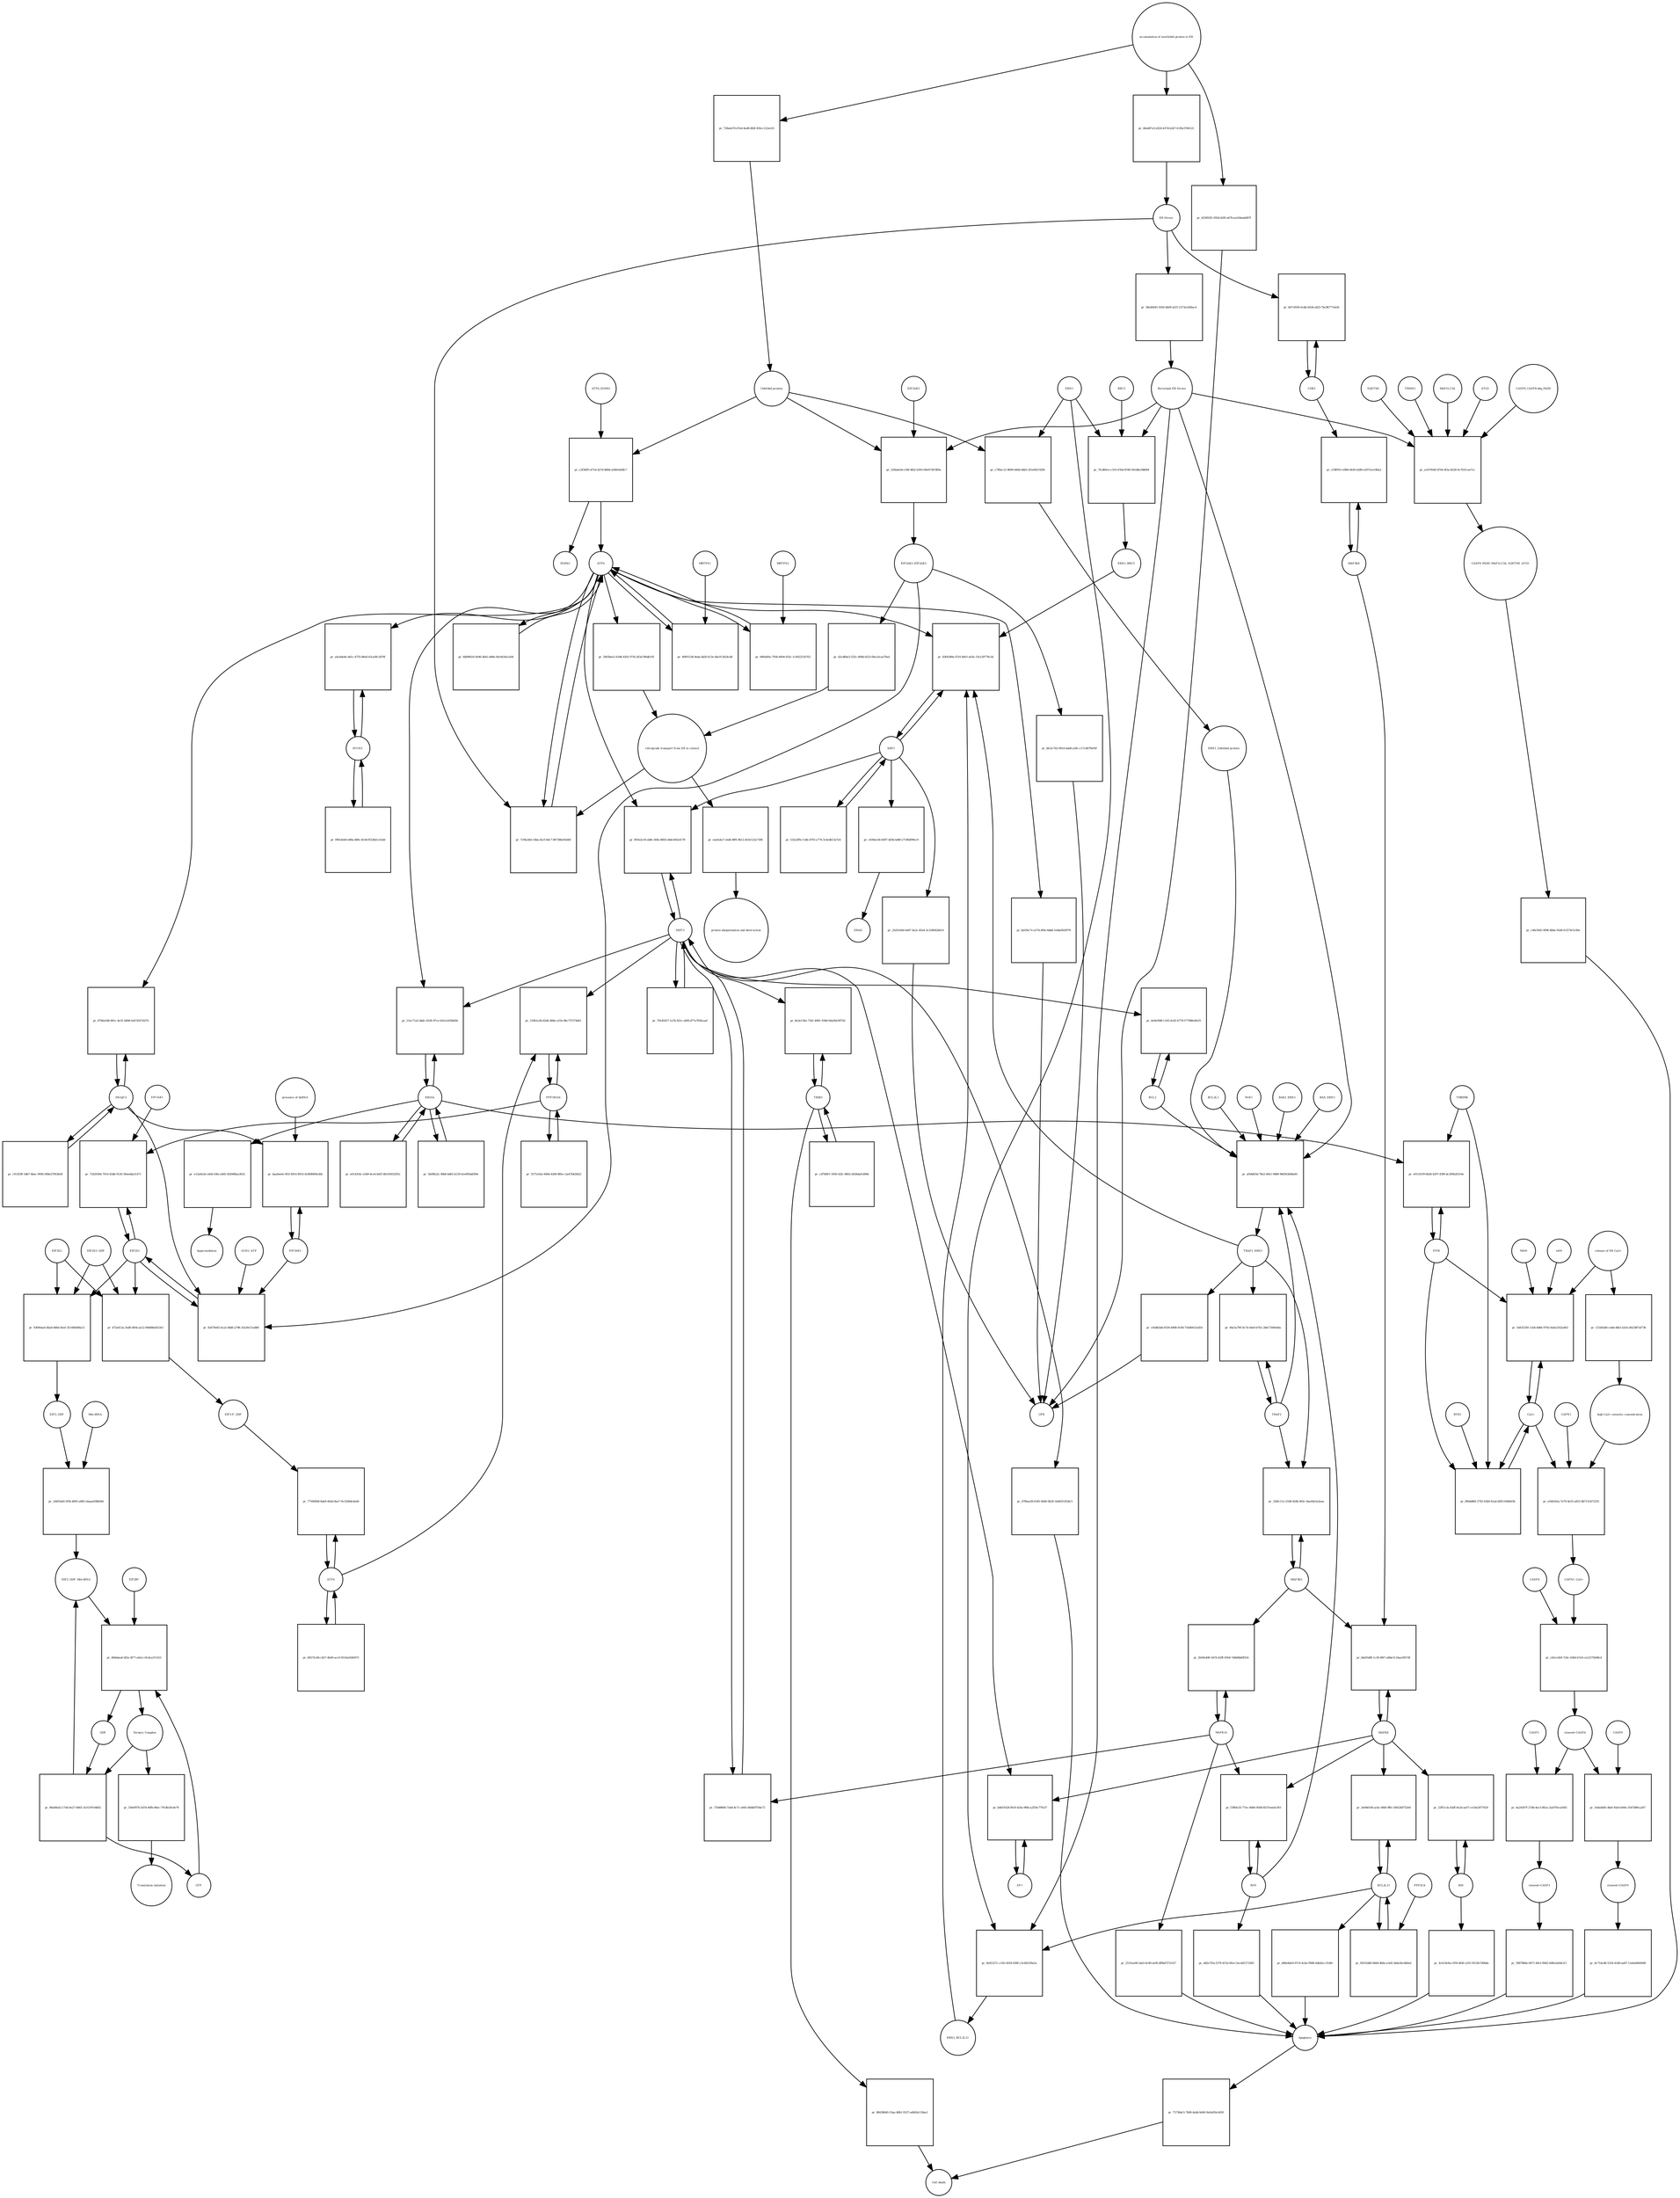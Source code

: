 strict digraph  {
ATF6_HSPA5 [annotation="", bipartite=0, cls=complex, fontsize=4, label=ATF6_HSPA5, shape=circle];
"pr_c2f36ff5-d71d-427d-880d-a56fefafdfc7" [annotation="", bipartite=1, cls=process, fontsize=4, label="pr_c2f36ff5-d71d-427d-880d-a56fefafdfc7", shape=square];
ATF6 [annotation="urn_miriam_hgnc.symbol_ATF6", bipartite=0, cls=macromolecule, fontsize=4, label=ATF6, shape=circle];
HSPA5 [annotation="urn_miriam_hgnc.symbol_HSPA5", bipartite=0, cls=macromolecule, fontsize=4, label=HSPA5, shape=circle];
"Unfolded protein" [annotation="", bipartite=0, cls=macromolecule, fontsize=4, label="Unfolded protein", shape=circle];
ERN1 [annotation="urn_miriam_hgnc.symbol_ERN1", bipartite=0, cls=macromolecule, fontsize=4, label=ERN1, shape=circle];
"pr_c7f6ec12-9699-440d-b4b5-2f1e6927d39c" [annotation="", bipartite=1, cls=process, fontsize=4, label="pr_c7f6ec12-9699-440d-b4b5-2f1e6927d39c", shape=square];
"ERN1_Unfolded protein" [annotation="", bipartite=0, cls=complex, fontsize=4, label="ERN1_Unfolded protein", shape=circle];
EIF2AK3_EIF2AK3 [annotation="", bipartite=0, cls=complex, fontsize=4, label=EIF2AK3_EIF2AK3, shape=circle];
"pr_d2cd84a3-525c-408b-b523-0bca3cae70ed" [annotation="", bipartite=1, cls=process, fontsize=4, label="pr_d2cd84a3-525c-408b-b523-0bca3cae70ed", shape=square];
"retrograde transport from ER to cytosol" [annotation="", bipartite=0, cls=phenotype, fontsize=4, label="retrograde transport from ER to cytosol", shape=circle];
"pr_5063bee3-4348-4302-9743-bf3a786db195" [annotation="", bipartite=1, cls=process, fontsize=4, label="pr_5063bee3-4348-4302-9743-bf3a786db195", shape=square];
"pr_eaefa4a7-cbd4-4ff6-9b12-d53e122a7306" [annotation="", bipartite=1, cls=process, fontsize=4, label="pr_eaefa4a7-cbd4-4ff6-9b12-d53e122a7306", shape=square];
"protein ubiquitination and destruction" [annotation="", bipartite=0, cls=phenotype, fontsize=4, label="protein ubiquitination and destruction", shape=circle];
"pr_af44d03d-78e2-49e1-9d89-9b6563b9de81" [annotation="", bipartite=1, cls=process, fontsize=4, label="pr_af44d03d-78e2-49e1-9d89-9b6563b9de81", shape=square];
TRAF2_ERN1 [annotation="", bipartite=0, cls=complex, fontsize=4, label=TRAF2_ERN1, shape=circle];
BAK1_ERN1 [annotation="", bipartite=0, cls=complex, fontsize=4, label=BAK1_ERN1, shape=circle];
BAX_ERN1 [annotation="", bipartite=0, cls=complex, fontsize=4, label=BAX_ERN1, shape=circle];
BCL2 [annotation="urn_miriam_hgnc.symbol_BCL2", bipartite=0, cls="nucleic acid feature", fontsize=4, label=BCL2, shape=circle];
BCL2L1 [annotation="urn_miriam_hgnc.symbol_BCL2L1", bipartite=0, cls=macromolecule, fontsize=4, label=BCL2L1, shape=circle];
"Persistant ER Stress" [annotation="", bipartite=0, cls=phenotype, fontsize=4, label="Persistant ER Stress", shape=circle];
BAX [annotation="urn_miriam_hgnc.symbol_BAX", bipartite=0, cls=macromolecule, fontsize=4, label=BAX, shape=circle];
BAK1 [annotation="urn_miriam_hgnc.symbol_BAK1", bipartite=0, cls=macromolecule, fontsize=4, label=BAK1, shape=circle];
TRAF2 [annotation="urn_miriam_hgnc.symbol_TRAF2", bipartite=0, cls=macromolecule, fontsize=4, label=TRAF2, shape=circle];
XBP1 [annotation="urn_miriam_hgnc.symbol_XBP1", bipartite=0, cls=macromolecule, fontsize=4, label=XBP1, shape=circle];
"pr_8364389a-f510-49e5-a63e-15e129776c3d" [annotation="", bipartite=1, cls=process, fontsize=4, label="pr_8364389a-f510-49e5-a63e-15e129776c3d", shape=square];
ERN1_BBC3 [annotation="", bipartite=0, cls=complex, fontsize=4, label=ERN1_BBC3, shape=circle];
ERN1_BCL2L11 [annotation="", bipartite=0, cls=complex, fontsize=4, label=ERN1_BCL2L11, shape=circle];
"pr_532a3ffb-11db-4793-a774-3c4edb13a7e4" [annotation="", bipartite=1, cls=process, fontsize=4, label="pr_532a3ffb-11db-4793-a774-3c4edb13a7e4", shape=square];
"pr_c836ee36-6497-4d3b-bd6f-e71864f9fec9" [annotation="", bipartite=1, cls=process, fontsize=4, label="pr_c836ee36-6497-4d3b-bd6f-e71864f9fec9", shape=square];
ERAD [annotation="", bipartite=0, cls=phenotype, fontsize=4, label=ERAD, shape=circle];
"pr_25d3cb9d-eb67-4a3c-85e4-3c258042b014" [annotation="", bipartite=1, cls=process, fontsize=4, label="pr_25d3cb9d-eb67-4a3c-85e4-3c258042b014", shape=square];
UPR [annotation="", bipartite=0, cls=phenotype, fontsize=4, label=UPR, shape=circle];
"pr_46e5a790-9c7d-44e9-b7b1-2b617569e64a" [annotation="", bipartite=1, cls=process, fontsize=4, label="pr_46e5a790-9c7d-44e9-b7b1-2b617569e64a", shape=square];
MAPK8 [annotation="urn_miriam_hgnc.symbol_MAPK8", bipartite=0, cls=macromolecule, fontsize=4, label=MAPK8, shape=circle];
"pr_8def5d8f-1c39-4f67-a8bd-fc1baa3957df" [annotation="", bipartite=1, cls=process, fontsize=4, label="pr_8def5d8f-1c39-4f67-a8bd-fc1baa3957df", shape=square];
MAP3K4 [annotation="urn_miriam_hgnc.symbol_MAP3K4", bipartite=0, cls=macromolecule, fontsize=4, label=MAP3K4, shape=circle];
MAP3K5 [annotation="urn_miriam_hgnc.symbol_MAP3K5", bipartite=0, cls=macromolecule, fontsize=4, label=MAP3K5, shape=circle];
MAPK14 [annotation="urn_miriam_hgnc.symbol_MAPK14", bipartite=0, cls=macromolecule, fontsize=4, label=MAPK14, shape=circle];
"pr_5b59e490-547d-429f-9504-7d4b8bd0f554" [annotation="", bipartite=1, cls=process, fontsize=4, label="pr_5b59e490-547d-429f-9504-7d4b8bd0f554", shape=square];
"pr_2531ea08-5ab3-4c80-ae9f-df0bd727e527" [annotation="", bipartite=1, cls=process, fontsize=4, label="pr_2531ea08-5ab3-4c80-ae9f-df0bd727e527", shape=square];
Apoptosis [annotation="", bipartite=0, cls=phenotype, fontsize=4, label=Apoptosis, shape=circle];
DDIT3 [annotation="urn_miriam_hgnc.symbol_DDIT3", bipartite=0, cls=macromolecule, fontsize=4, label=DDIT3, shape=circle];
"pr_729d8666-7a6d-4c7c-a943-d0dbd7f34e72" [annotation="", bipartite=1, cls=process, fontsize=4, label="pr_729d8666-7a6d-4c7c-a943-d0dbd7f34e72", shape=square];
"pr_d7fbea38-6345-4046-9b20-1b46551834c5" [annotation="", bipartite=1, cls=process, fontsize=4, label="pr_d7fbea38-6345-4046-9b20-1b46551834c5", shape=square];
"pr_0e9e598f-c165-4c65-b778-57798fe49cf5" [annotation="", bipartite=1, cls=process, fontsize=4, label="pr_0e9e598f-c165-4c65-b778-57798fe49cf5", shape=square];
"pr_7cf8a3b4-14ba-42cf-b6c7-86738be92d40" [annotation="", bipartite=1, cls=process, fontsize=4, label="pr_7cf8a3b4-14ba-42cf-b6c7-86738be92d40", shape=square];
"ER Stress" [annotation="", bipartite=0, cls=phenotype, fontsize=4, label="ER Stress", shape=circle];
"pr_90f0153d-9eda-4b5f-b13e-4bc913424c48" [annotation="", bipartite=1, cls=process, fontsize=4, label="pr_90f0153d-9eda-4b5f-b13e-4bc913424c48", shape=square];
MBTPS1 [annotation="urn_miriam_hgnc.symbol_MBTPS1", bipartite=0, cls=macromolecule, fontsize=4, label=MBTPS1, shape=circle];
"pr_06f4af6e-793b-4004-933c-1c002251b763" [annotation="", bipartite=1, cls=process, fontsize=4, label="pr_06f4af6e-793b-4004-933c-1c002251b763", shape=square];
MBTPS2 [annotation="urn_miriam_hgnc.symbol_MBTPS2", bipartite=0, cls=macromolecule, fontsize=4, label=MBTPS2, shape=circle];
"pr_fdb96024-9e96-4b41-b86e-fdc9a56e1a94" [annotation="", bipartite=1, cls=process, fontsize=4, label="pr_fdb96024-9e96-4b41-b86e-fdc9a56e1a94", shape=square];
"pr_78149227-1a7b-421c-af69-d77a7856caaf" [annotation="", bipartite=1, cls=process, fontsize=4, label="pr_78149227-1a7b-421c-af69-d77a7856caaf", shape=square];
"pr_893e2e18-ab8c-40fa-8683-d4dc465e4178" [annotation="", bipartite=1, cls=process, fontsize=4, label="pr_893e2e18-ab8c-40fa-8683-d4dc465e4178", shape=square];
EIF2S1 [annotation="urn_miriam_hgnc.symbol_EIF2S1", bipartite=0, cls=macromolecule, fontsize=4, label=EIF2S1, shape=circle];
"pr_82479e65-4ca5-48df-a798-31b30c51ed88" [annotation="", bipartite=1, cls=process, fontsize=4, label="pr_82479e65-4ca5-48df-a798-31b30c51ed88", shape=square];
GCN2_ATP [annotation="", bipartite=0, cls=complex, fontsize=4, label=GCN2_ATP, shape=circle];
EIF2AK2 [annotation="urn_miriam_hgnc.symbol_EIF2AK2", bipartite=0, cls=macromolecule, fontsize=4, label=EIF2AK2, shape=circle];
DNAJC3 [annotation="urn_miriam_hgnc.symbol_DNAJC3", bipartite=0, cls=macromolecule, fontsize=4, label=DNAJC3, shape=circle];
EIF2S2 [annotation="urn_miriam_hgnc.symbol_EIF2S2", bipartite=0, cls=macromolecule, fontsize=4, label=EIF2S2, shape=circle];
"pr_93690ae4-6ba9-480d-9eef-351490d48a15" [annotation="", bipartite=1, cls=process, fontsize=4, label="pr_93690ae4-6ba9-480d-9eef-351490d48a15", shape=square];
EIF2S3_GDP [annotation="", bipartite=0, cls=complex, fontsize=4, label=EIF2S3_GDP, shape=circle];
EIF2_GDP [annotation="", bipartite=0, cls=complex, fontsize=4, label=EIF2_GDP, shape=circle];
"EIF2_GDP_Met-tRNA" [annotation="", bipartite=0, cls=complex, fontsize=4, label="EIF2_GDP_Met-tRNA", shape=circle];
"pr_868abeaf-df2e-4f77-a0e2-c9cdca37c021" [annotation="", bipartite=1, cls=process, fontsize=4, label="pr_868abeaf-df2e-4f77-a0e2-c9cdca37c021", shape=square];
"Ternary Complex" [annotation="", bipartite=0, cls=complex, fontsize=4, label="Ternary Complex", shape=circle];
"EIF2B*" [annotation="", bipartite=0, cls=complex, fontsize=4, label="EIF2B*", shape=circle];
GTP [annotation="urn_miriam_obo.chebi_CHEBI%3A57600", bipartite=0, cls="simple chemical", fontsize=4, label=GTP, shape=circle];
GDP [annotation="urn_miriam_obo.chebi_CHEBI%3A65180", bipartite=0, cls="simple chemical", fontsize=4, label=GDP, shape=circle];
"pr_96a68a42-17dd-4e27-8d65-3e31597e8b02" [annotation="", bipartite=1, cls=process, fontsize=4, label="pr_96a68a42-17dd-4e27-8d65-3e31597e8b02", shape=square];
ATF4 [annotation="urn_miriam_hgnc.symbol_ATF4", bipartite=0, cls=macromolecule, fontsize=4, label=ATF4, shape=circle];
"pr_775690b8-8ab9-40ab-8ee7-9c32d9dcbeb9" [annotation="", bipartite=1, cls=process, fontsize=4, label="pr_775690b8-8ab9-40ab-8ee7-9c32d9dcbeb9", shape=square];
"EIF2-P_GDP" [annotation="", bipartite=0, cls=complex, fontsize=4, label="EIF2-P_GDP", shape=circle];
"pr_68375c84-c827-4b49-acc0-9516a5040975" [annotation="", bipartite=1, cls=process, fontsize=4, label="pr_68375c84-c827-4b49-acc0-9516a5040975", shape=square];
PPP1R15A [annotation="urn_miriam_hgnc.symbol_PPP1R15A", bipartite=0, cls=macromolecule, fontsize=4, label=PPP1R15A, shape=circle];
"pr_129b1a38-d2d4-468e-a31b-9bc737274461" [annotation="", bipartite=1, cls=process, fontsize=4, label="pr_129b1a38-d2d4-468e-a31b-9bc737274461", shape=square];
"pr_5571e02a-69d4-4284-8f6e-c2a47b42fd22" [annotation="", bipartite=1, cls=process, fontsize=4, label="pr_5571e02a-69d4-4284-8f6e-c2a47b42fd22", shape=square];
"pr_350ef97b-5d7d-40fb-96ec-7914b18cde78" [annotation="", bipartite=1, cls=process, fontsize=4, label="pr_350ef97b-5d7d-40fb-96ec-7914b18cde78", shape=square];
"Translation initiation" [annotation="", bipartite=0, cls=phenotype, fontsize=4, label="Translation initiation", shape=circle];
"pr_32bfc11e-21b8-42db-902c-0ae44e5a2eaa" [annotation="", bipartite=1, cls=process, fontsize=4, label="pr_32bfc11e-21b8-42db-902c-0ae44e5a2eaa", shape=square];
ERO1A [annotation="urn_miriam_hgnc.symbol_ERO1A", bipartite=0, cls=macromolecule, fontsize=4, label=ERO1A, shape=circle];
"pr_21ec71a2-4ddc-4526-97ce-63e1a503bd5b" [annotation="", bipartite=1, cls=process, fontsize=4, label="pr_21ec71a2-4ddc-4526-97ce-63e1a503bd5b", shape=square];
"pr_5b09b22c-f8b8-4d65-b129-b1e895dd5f9e" [annotation="", bipartite=1, cls=process, fontsize=4, label="pr_5b09b22c-f8b8-4d65-b129-b1e895dd5f9e", shape=square];
"pr_72429364-7014-45db-9120-30eedda31471" [annotation="", bipartite=1, cls=process, fontsize=4, label="pr_72429364-7014-45db-9120-30eedda31471", shape=square];
EIF2AK1 [annotation="urn_miriam_hgnc.symbol_EIF2AK1", bipartite=0, cls=macromolecule, fontsize=4, label=EIF2AK1, shape=circle];
"pr_f3f84c55-77ec-4684-9568-8537eeedc503" [annotation="", bipartite=1, cls=process, fontsize=4, label="pr_f3f84c55-77ec-4684-9568-8537eeedc503", shape=square];
"pr_dd2e7f2a-f278-451b-90ce-5ec4d1573383" [annotation="", bipartite=1, cls=process, fontsize=4, label="pr_dd2e7f2a-f278-451b-90ce-5ec4d1573383", shape=square];
"Ca2+" [annotation="urn_miriam_obo.chebi_CHEBI%3A29108", bipartite=0, cls="simple chemical", fontsize=4, label="Ca2+", shape=circle];
"pr_54435339-11b4-4d84-9783-9a9a3162a463" [annotation="", bipartite=1, cls=process, fontsize=4, label="pr_54435339-11b4-4d84-9783-9a9a3162a463", shape=square];
"release of ER Ca2+" [annotation="", bipartite=0, cls=phenotype, fontsize=4, label="release of ER Ca2+", shape=circle];
ITPR [annotation="urn_miriam_hgnc.symbol_ITPR1|urn_miriam_hgnc.symbol_ITPR2|urn_miriam_hgnc.symbol_ITPR3", bipartite=0, cls=macromolecule, fontsize=4, label=ITPR, shape=circle];
MAM [annotation="", bipartite=0, cls=phenotype, fontsize=4, label=MAM, shape=circle];
s619 [annotation="", bipartite=0, cls=complex, fontsize=4, label=s619, shape=circle];
"pr_cf3ff951-e984-4436-b289-e297a1e180a2" [annotation="", bipartite=1, cls=process, fontsize=4, label="pr_cf3ff951-e984-4436-b289-e297a1e180a2", shape=square];
CDK5 [annotation="urn_miriam_hgnc.symbol_CDK5", bipartite=0, cls=macromolecule, fontsize=4, label=CDK5, shape=circle];
"pr_b07cf056-0cdb-4436-a833-7bc96777eb3b" [annotation="", bipartite=1, cls="uncertain process", fontsize=4, label="pr_b07cf056-0cdb-4436-a833-7bc96777eb3b", shape=square];
"pr_75736dc5-7b90-4abb-b040-9efa650c4450" [annotation="", bipartite=1, cls=process, fontsize=4, label="pr_75736dc5-7b90-4abb-b040-9efa650c4450", shape=square];
"Cell death" [annotation="", bipartite=0, cls=phenotype, fontsize=4, label="Cell death", shape=circle];
"pr_f80dd86f-2792-43b0-81a6-bf811044b03b" [annotation="", bipartite=1, cls=process, fontsize=4, label="pr_f80dd86f-2792-43b0-81a6-bf811044b03b", shape=square];
TMBIM6 [annotation="urn_miriam_hgnc.symbol_TMBIM6", bipartite=0, cls=macromolecule, fontsize=4, label=TMBIM6, shape=circle];
RYR1 [annotation="urn_miriam_hgnc.symbol_RYR1", bipartite=0, cls=macromolecule, fontsize=4, label=RYR1, shape=circle];
EIF2AK3 [annotation="urn_miriam_hgnc.symbol_EIF2AK3", bipartite=0, cls=macromolecule, fontsize=4, label=EIF2AK3, shape=circle];
"pr_529abe5d-c58f-4fb2-b393-09e07387df0a" [annotation="", bipartite=1, cls=process, fontsize=4, label="pr_529abe5d-c58f-4fb2-b393-09e07387df0a", shape=square];
"pr_e12a6e2d-cb0d-43fa-a9d1-826968aa3032" [annotation="", bipartite=1, cls=process, fontsize=4, label="pr_e12a6e2d-cb0d-43fa-a9d1-826968aa3032", shape=square];
hyperoxidation [annotation="", bipartite=0, cls=phenotype, fontsize=4, label=hyperoxidation, shape=circle];
"pr_e014354c-e5b9-4ce4-bd1f-8b3169325f5c" [annotation="", bipartite=1, cls=process, fontsize=4, label="pr_e014354c-e5b9-4ce4-bd1f-8b3169325f5c", shape=square];
"pr_58ed0445-5050-4b09-af25-5373a1d58ac4" [annotation="", bipartite=1, cls=process, fontsize=4, label="pr_58ed0445-5050-4b09-af25-5373a1d58ac4", shape=square];
"CASP8_CASP8-ubq_FADD" [annotation="", bipartite=0, cls=complex, fontsize=4, label="CASP8_CASP8-ubq_FADD", shape=circle];
"pr_a1b79549-d704-4f3a-8228-0c7031cae7cc" [annotation="", bipartite=1, cls=process, fontsize=4, label="pr_a1b79549-d704-4f3a-8228-0c7031cae7cc", shape=square];
"SQSTM1 " [annotation="urn_miriam_hgnc.symbol_SQSTM1", bipartite=0, cls=macromolecule, fontsize=4, label="SQSTM1 ", shape=circle];
CASP8_FADD_MAP1LC3A_SQSTM1_ATG5 [annotation="", bipartite=0, cls=complex, fontsize=4, label=CASP8_FADD_MAP1LC3A_SQSTM1_ATG5, shape=circle];
TRIM13 [annotation="urn_miriam_hgnc.symbol_TRIM13", bipartite=0, cls=macromolecule, fontsize=4, label=TRIM13, shape=circle];
MAP1LC3A [annotation="urn_miriam_hgnc.symbol_MAP1LC3A", bipartite=0, cls=macromolecule, fontsize=4, label=MAP1LC3A, shape=circle];
ATG5 [annotation="urn_miriam_hgnc.symbol_ATG5", bipartite=0, cls=macromolecule, fontsize=4, label=ATG5, shape=circle];
"pr_c46cf0d1-9f98-4b8a-95d4-fcf274c5c80c" [annotation="", bipartite=1, cls=process, fontsize=4, label="pr_c46cf0d1-9f98-4b8a-95d4-fcf274c5c80c", shape=square];
"AP-1" [annotation="urn_miriam_hgnc.symbol_FOS|urn_miriam_hgnc.symbol_FOSB|urn_miriam_hgnc.symbol_FOSL1|urn_miriam_hgnc.symbol_FOSL2|urn_miriam_hgnc.symbol_JUN|urn_miriam_hgnc.symbol_JUNB|urn_miriam_hgnc.symbol_JUND", bipartite=0, cls=macromolecule, fontsize=4, label="AP-1", shape=circle];
"pr_bdd19328-f8c8-424a-9f6b-a2f26c77fe37" [annotation="", bipartite=1, cls=process, fontsize=4, label="pr_bdd19328-f8c8-424a-9f6b-a2f26c77fe37", shape=square];
"pr_baa0eefe-0f1f-4914-8933-dc808069e26b" [annotation="", bipartite=1, cls=process, fontsize=4, label="pr_baa0eefe-0f1f-4914-8933-dc808069e26b", shape=square];
"presence of dsRNA" [annotation="", bipartite=0, cls=phenotype, fontsize=4, label="presence of dsRNA", shape=circle];
"Met-tRNA" [annotation="urn_miriam_hgnc_HGNC%3A34779", bipartite=0, cls="nucleic acid feature", fontsize=4, label="Met-tRNA", shape=circle];
"pr_24493afd-5f3b-4895-a882-ebaaa058b044" [annotation="", bipartite=1, cls=process, fontsize=4, label="pr_24493afd-5f3b-4895-a882-ebaaa058b044", shape=square];
"pr_d72e613a-3ed9-4f04-ae12-084686e65343" [annotation="", bipartite=1, cls=process, fontsize=4, label="pr_d72e613a-3ed9-4f04-ae12-084686e65343", shape=square];
"accumulation of misfolded protein in ER" [annotation="", bipartite=0, cls=phenotype, fontsize=4, label="accumulation of misfolded protein in ER", shape=circle];
"pr_728eeb70-d7ed-4ed8-8fdf-450cc122ec63" [annotation="", bipartite=1, cls=process, fontsize=4, label="pr_728eeb70-d7ed-4ed8-8fdf-450cc122ec63", shape=square];
"pr_46ed67e3-d324-437d-b247-fc95e3766121" [annotation="", bipartite=1, cls=process, fontsize=4, label="pr_46ed67e3-d324-437d-b247-fc95e3766121", shape=square];
"pr_623855f1-f05d-420f-a67b-ea104ea6d97f" [annotation="", bipartite=1, cls=process, fontsize=4, label="pr_623855f1-f05d-420f-a67b-ea104ea6d97f", shape=square];
"pr_6fe3c762-991d-4ab8-a39c-c17c4879e95f" [annotation="", bipartite=1, cls=process, fontsize=4, label="pr_6fe3c762-991d-4ab8-a39c-c17c4879e95f", shape=square];
"pr_c9a8b5dd-0530-4988-9c08-754d0921ed54" [annotation="", bipartite=1, cls=process, fontsize=4, label="pr_c9a8b5dd-0530-4988-9c08-754d0921ed54", shape=square];
"pr_bb1fbc7e-a57d-4f9e-8ddd-1ebbefb5f078" [annotation="", bipartite=1, cls=process, fontsize=4, label="pr_bb1fbc7e-a57d-4f9e-8ddd-1ebbefb5f078", shape=square];
BCL2L11 [annotation="urn_miriam_hgnc.symbol_BCL2L11", bipartite=0, cls=macromolecule, fontsize=4, label=BCL2L11, shape=circle];
"pr_3e69d146-acbc-486f-9ffe-34922bf75264" [annotation="", bipartite=1, cls=process, fontsize=4, label="pr_3e69d146-acbc-486f-9ffe-34922bf75264", shape=square];
BID [annotation="urn_miriam_hgnc.symbol_BID", bipartite=0, cls=macromolecule, fontsize=4, label=BID, shape=circle];
"pr_22ff1c3a-d3df-4e2d-ae57-ce1be2877620" [annotation="", bipartite=1, cls=process, fontsize=4, label="pr_22ff1c3a-d3df-4e2d-ae57-ce1be2877620", shape=square];
"pr_486e4de9-97c6-4cbe-9948-4db42cc31d0c" [annotation="", bipartite=1, cls=process, fontsize=4, label="pr_486e4de9-97c6-4cbe-9948-4db42cc31d0c", shape=square];
"pr_4cb33e9a-c959-464f-a101-f413fe7d06da" [annotation="", bipartite=1, cls=process, fontsize=4, label="pr_4cb33e9a-c959-464f-a101-f413fe7d06da", shape=square];
"pr_8e65327c-c182-4918-838f-c2c6821f6a5a" [annotation="", bipartite=1, cls=process, fontsize=4, label="pr_8e65327c-c182-4918-838f-c2c6821f6a5a", shape=square];
"pr_7fcd69ce-c310-47b4-87d9-581d8a188694" [annotation="", bipartite=1, cls=process, fontsize=4, label="pr_7fcd69ce-c310-47b4-87d9-581d8a188694", shape=square];
BBC3 [annotation="urn_miriam_hgnc.symbol_BBC3", bipartite=0, cls=macromolecule, fontsize=4, label=BBC3, shape=circle];
"pr_60332dbf-6b64-4b6e-a3e8-3dda56cdb0ed" [annotation="", bipartite=1, cls=process, fontsize=4, label="pr_60332dbf-6b64-4b6e-a3e8-3dda56cdb0ed", shape=square];
PPP2CA [annotation="urn_miriam_hgnc.symbol_PPP2CA", bipartite=0, cls=macromolecule, fontsize=4, label=PPP2CA, shape=circle];
TRIB3 [annotation="urn_miriam_hgnc.symbol_TRIB3", bipartite=0, cls=macromolecule, fontsize=4, label=TRIB3, shape=circle];
"pr_8a3e136a-7341-4981-939d-94af4419f742" [annotation="", bipartite=1, cls=process, fontsize=4, label="pr_8a3e136a-7341-4981-939d-94af4419f742", shape=square];
"pr_cd76f6f1-5956-42fc-8802-d436daf1d946" [annotation="", bipartite=1, cls=process, fontsize=4, label="pr_cd76f6f1-5956-42fc-8802-d436daf1d946", shape=square];
"pr_88438640-53aa-48b1-9337-ed0d2e118ae1" [annotation="", bipartite=1, cls=process, fontsize=4, label="pr_88438640-53aa-48b1-9337-ed0d2e118ae1", shape=square];
"pr_131b63d0-ce8d-46b1-b3cb-d0238f7af736" [annotation="", bipartite=1, cls=process, fontsize=4, label="pr_131b63d0-ce8d-46b1-b3cb-d0238f7af736", shape=square];
"high Ca2+ cytosolic concentration" [annotation="", bipartite=0, cls=phenotype, fontsize=4, label="high Ca2+ cytosolic concentration", shape=circle];
"pr_8706a548-681c-4e31-b896-feb74557d270" [annotation="", bipartite=1, cls=process, fontsize=4, label="pr_8706a548-681c-4e31-b896-feb74557d270", shape=square];
"pr_c915f3ff-3db7-4bec-9092-008e27003b58" [annotation="", bipartite=1, cls=process, fontsize=4, label="pr_c915f3ff-3db7-4bec-9092-008e27003b58", shape=square];
"pr_e91161f9-6628-4297-839f-dc209b20310e" [annotation="", bipartite=1, cls=process, fontsize=4, label="pr_e91161f9-6628-4297-839f-dc209b20310e", shape=square];
CASP4 [annotation="urn_miriam_hgnc.symbol_CASP4", bipartite=0, cls=macromolecule, fontsize=4, label=CASP4, shape=circle];
"pr_cb5ce5b9-724c-43b9-b7a9-ca12575b98cd" [annotation="", bipartite=1, cls=process, fontsize=4, label="pr_cb5ce5b9-724c-43b9-b7a9-ca12575b98cd", shape=square];
"cleaved~CASP4" [annotation="urn_miriam_hgnc.symbol_CASP4", bipartite=0, cls=macromolecule, fontsize=4, label="cleaved~CASP4", shape=circle];
"CAPN1_Ca2+" [annotation="", bipartite=0, cls=complex, fontsize=4, label="CAPN1_Ca2+", shape=circle];
CASP3 [annotation="urn_miriam_hgnc.symbol_CASP3", bipartite=0, cls=macromolecule, fontsize=4, label=CASP3, shape=circle];
"pr_6a24307f-27db-4ec3-8b1a-2ad793ca5492" [annotation="", bipartite=1, cls=process, fontsize=4, label="pr_6a24307f-27db-4ec3-8b1a-2ad793ca5492", shape=square];
"cleaved~CASP3" [annotation="urn_miriam_hgnc.symbol_CASP3", bipartite=0, cls=macromolecule, fontsize=4, label="cleaved~CASP3", shape=circle];
CASP9 [annotation="urn_miriam_hgnc.symbol_CSAP9", bipartite=0, cls=macromolecule, fontsize=4, label=CASP9, shape=circle];
"pr_5e6add45-4bef-45e4-b09a-3547d89ca247" [annotation="", bipartite=1, cls=process, fontsize=4, label="pr_5e6add45-4bef-45e4-b09a-3547d89ca247", shape=square];
"cleaved~CASP9" [annotation="urn_miriam_hgnc.symbol_CASP9", bipartite=0, cls=macromolecule, fontsize=4, label="cleaved~CASP9", shape=circle];
CAPN1 [annotation="urn_miriam_hgnc.symbol_CAPN1", bipartite=0, cls=macromolecule, fontsize=4, label=CAPN1, shape=circle];
"pr_e54b542a-7e70-4e35-a853-8b7153472335" [annotation="", bipartite=1, cls=process, fontsize=4, label="pr_e54b542a-7e70-4e35-a853-8b7153472335", shape=square];
"pr_59878b8e-8471-40cf-89d2-0d8e3ab9a311" [annotation="", bipartite=1, cls=process, fontsize=4, label="pr_59878b8e-8471-40cf-89d2-0d8e3ab9a311", shape=square];
"pr_dc71dcd6-5334-42d9-aa87-12eba8449d40" [annotation="", bipartite=1, cls=process, fontsize=4, label="pr_dc71dcd6-5334-42d9-aa87-12eba8449d40", shape=square];
HYOU1 [annotation="urn_miriam_hgnc.symbol_HYOU1", bipartite=0, cls=macromolecule, fontsize=4, label=HYOU1, shape=circle];
"pr_a4cdda4e-dd1c-4755-86e6-63ca0fc3d76f" [annotation="", bipartite=1, cls=process, fontsize=4, label="pr_a4cdda4e-dd1c-4755-86e6-63ca0fc3d76f", shape=square];
"pr_f801deb9-e88a-486c-8c0d-ff22bb1c42dd" [annotation="", bipartite=1, cls=process, fontsize=4, label="pr_f801deb9-e88a-486c-8c0d-ff22bb1c42dd", shape=square];
ATF6_HSPA5 -> "pr_c2f36ff5-d71d-427d-880d-a56fefafdfc7"  [annotation="", interaction_type=consumption];
"pr_c2f36ff5-d71d-427d-880d-a56fefafdfc7" -> ATF6  [annotation="", interaction_type=production];
"pr_c2f36ff5-d71d-427d-880d-a56fefafdfc7" -> HSPA5  [annotation="", interaction_type=production];
ATF6 -> "pr_5063bee3-4348-4302-9743-bf3a786db195"  [annotation="", interaction_type=consumption];
ATF6 -> "pr_8364389a-f510-49e5-a63e-15e129776c3d"  [annotation="urn_miriam_pubmed_26587781|urn_miriam_pubmed_23430059", interaction_type=catalysis];
ATF6 -> "pr_7cf8a3b4-14ba-42cf-b6c7-86738be92d40"  [annotation="", interaction_type=consumption];
ATF6 -> "pr_90f0153d-9eda-4b5f-b13e-4bc913424c48"  [annotation="", interaction_type=consumption];
ATF6 -> "pr_06f4af6e-793b-4004-933c-1c002251b763"  [annotation="", interaction_type=consumption];
ATF6 -> "pr_fdb96024-9e96-4b41-b86e-fdc9a56e1a94"  [annotation="", interaction_type=consumption];
ATF6 -> "pr_893e2e18-ab8c-40fa-8683-d4dc465e4178"  [annotation="urn_miriam_pubmed_26587781|urn_miriam_pubmed_17991856|urn_miriam_pubmed_28843399", interaction_type=catalysis];
ATF6 -> "pr_21ec71a2-4ddc-4526-97ce-63e1a503bd5b"  [annotation="urn_miriam_pubmed_23850759|urn_miriam_pubmed_25387528", interaction_type=catalysis];
ATF6 -> "pr_bb1fbc7e-a57d-4f9e-8ddd-1ebbefb5f078"  [annotation="", interaction_type=consumption];
ATF6 -> "pr_8706a548-681c-4e31-b896-feb74557d270"  [annotation="urn_miriam_pubmed_12601012|urn_miriam_pubmed_18360008", interaction_type=catalysis];
ATF6 -> "pr_a4cdda4e-dd1c-4755-86e6-63ca0fc3d76f"  [annotation=urn_miriam_pubmed_18360008, interaction_type=catalysis];
"Unfolded protein" -> "pr_c2f36ff5-d71d-427d-880d-a56fefafdfc7"  [annotation="urn_miriam_pubmed_19509052|urn_miriam_pubmed_12847084|urn_miriam_pubmed_23850759", interaction_type=catalysis];
"Unfolded protein" -> "pr_c7f6ec12-9699-440d-b4b5-2f1e6927d39c"  [annotation="", interaction_type=consumption];
"Unfolded protein" -> "pr_529abe5d-c58f-4fb2-b393-09e07387df0a"  [annotation=urn_miriam_pubmed_17991856, interaction_type=catalysis];
ERN1 -> "pr_c7f6ec12-9699-440d-b4b5-2f1e6927d39c"  [annotation="", interaction_type=consumption];
ERN1 -> "pr_8e65327c-c182-4918-838f-c2c6821f6a5a"  [annotation="", interaction_type=consumption];
ERN1 -> "pr_7fcd69ce-c310-47b4-87d9-581d8a188694"  [annotation="", interaction_type=consumption];
"pr_c7f6ec12-9699-440d-b4b5-2f1e6927d39c" -> "ERN1_Unfolded protein"  [annotation="", interaction_type=production];
"ERN1_Unfolded protein" -> "pr_af44d03d-78e2-49e1-9d89-9b6563b9de81"  [annotation="", interaction_type=consumption];
EIF2AK3_EIF2AK3 -> "pr_d2cd84a3-525c-408b-b523-0bca3cae70ed"  [annotation="", interaction_type=consumption];
EIF2AK3_EIF2AK3 -> "pr_82479e65-4ca5-48df-a798-31b30c51ed88"  [annotation="urn_miriam_pubmed_12667446|urn_miriam_pubmed_16246152|urn_miriam_pubmed_12601012|urn_miriam_pubmed_23850759|urn_miriam_pubmed_18360008|urn_miriam_pubmed_26587781", interaction_type=catalysis];
EIF2AK3_EIF2AK3 -> "pr_6fe3c762-991d-4ab8-a39c-c17c4879e95f"  [annotation="", interaction_type=consumption];
"pr_d2cd84a3-525c-408b-b523-0bca3cae70ed" -> "retrograde transport from ER to cytosol"  [annotation="", interaction_type=production];
"retrograde transport from ER to cytosol" -> "pr_eaefa4a7-cbd4-4ff6-9b12-d53e122a7306"  [annotation="", interaction_type=consumption];
"retrograde transport from ER to cytosol" -> "pr_7cf8a3b4-14ba-42cf-b6c7-86738be92d40"  [annotation="urn_miriam_pubmed_18360008|urn_miriam_pubmed_17991856|urn_miriam_pubmed_26587781|urn_miriam_pubmed_12847084", interaction_type=inhibition];
"pr_5063bee3-4348-4302-9743-bf3a786db195" -> "retrograde transport from ER to cytosol"  [annotation="", interaction_type=production];
"pr_eaefa4a7-cbd4-4ff6-9b12-d53e122a7306" -> "protein ubiquitination and destruction"  [annotation="", interaction_type=production];
"pr_af44d03d-78e2-49e1-9d89-9b6563b9de81" -> TRAF2_ERN1  [annotation="", interaction_type=production];
TRAF2_ERN1 -> "pr_8364389a-f510-49e5-a63e-15e129776c3d"  [annotation="urn_miriam_pubmed_26587781|urn_miriam_pubmed_23430059", interaction_type=catalysis];
TRAF2_ERN1 -> "pr_46e5a790-9c7d-44e9-b7b1-2b617569e64a"  [annotation=urn_miriam_pubmed_23850759, interaction_type=catalysis];
TRAF2_ERN1 -> "pr_32bfc11e-21b8-42db-902c-0ae44e5a2eaa"  [annotation=urn_miriam_pubmed_23850759, interaction_type=catalysis];
TRAF2_ERN1 -> "pr_c9a8b5dd-0530-4988-9c08-754d0921ed54"  [annotation="", interaction_type=consumption];
BAK1_ERN1 -> "pr_af44d03d-78e2-49e1-9d89-9b6563b9de81"  [annotation="urn_miriam_pubmed_23850759|urn_miriam_pubmed_23430059|urn_miriam_pubmed_26587781", interaction_type=catalysis];
BAX_ERN1 -> "pr_af44d03d-78e2-49e1-9d89-9b6563b9de81"  [annotation="urn_miriam_pubmed_23850759|urn_miriam_pubmed_23430059|urn_miriam_pubmed_26587781", interaction_type=catalysis];
BCL2 -> "pr_af44d03d-78e2-49e1-9d89-9b6563b9de81"  [annotation="urn_miriam_pubmed_23850759|urn_miriam_pubmed_23430059|urn_miriam_pubmed_26587781", interaction_type=inhibition];
BCL2 -> "pr_0e9e598f-c165-4c65-b778-57798fe49cf5"  [annotation="", interaction_type=consumption];
BCL2L1 -> "pr_af44d03d-78e2-49e1-9d89-9b6563b9de81"  [annotation="urn_miriam_pubmed_23850759|urn_miriam_pubmed_23430059|urn_miriam_pubmed_26587781", interaction_type=inhibition];
"Persistant ER Stress" -> "pr_af44d03d-78e2-49e1-9d89-9b6563b9de81"  [annotation="urn_miriam_pubmed_23850759|urn_miriam_pubmed_23430059|urn_miriam_pubmed_26587781", interaction_type=inhibition];
"Persistant ER Stress" -> "pr_529abe5d-c58f-4fb2-b393-09e07387df0a"  [annotation=urn_miriam_pubmed_17991856, interaction_type=catalysis];
"Persistant ER Stress" -> "pr_a1b79549-d704-4f3a-8228-0c7031cae7cc"  [annotation=urn_miriam_pubmed_17991856, interaction_type=catalysis];
"Persistant ER Stress" -> "pr_8e65327c-c182-4918-838f-c2c6821f6a5a"  [annotation="urn_miriam_pubmed_23850759|urn_miriam_pubmed_23430059|urn_miriam_pubmed_26587781", interaction_type=inhibition];
"Persistant ER Stress" -> "pr_7fcd69ce-c310-47b4-87d9-581d8a188694"  [annotation="urn_miriam_pubmed_23430059|urn_miriam_pubmed_17991856", interaction_type=inhibition];
BAX -> "pr_af44d03d-78e2-49e1-9d89-9b6563b9de81"  [annotation="urn_miriam_pubmed_23850759|urn_miriam_pubmed_23430059|urn_miriam_pubmed_26587781", interaction_type=catalysis];
BAX -> "pr_f3f84c55-77ec-4684-9568-8537eeedc503"  [annotation="", interaction_type=consumption];
BAX -> "pr_dd2e7f2a-f278-451b-90ce-5ec4d1573383"  [annotation="", interaction_type=consumption];
BAK1 -> "pr_af44d03d-78e2-49e1-9d89-9b6563b9de81"  [annotation="urn_miriam_pubmed_23850759|urn_miriam_pubmed_23430059|urn_miriam_pubmed_26587781", interaction_type=catalysis];
TRAF2 -> "pr_af44d03d-78e2-49e1-9d89-9b6563b9de81"  [annotation="", interaction_type=consumption];
TRAF2 -> "pr_46e5a790-9c7d-44e9-b7b1-2b617569e64a"  [annotation="", interaction_type=consumption];
TRAF2 -> "pr_32bfc11e-21b8-42db-902c-0ae44e5a2eaa"  [annotation=urn_miriam_pubmed_23850759, interaction_type=catalysis];
XBP1 -> "pr_8364389a-f510-49e5-a63e-15e129776c3d"  [annotation="", interaction_type=consumption];
XBP1 -> "pr_532a3ffb-11db-4793-a774-3c4edb13a7e4"  [annotation="", interaction_type=consumption];
XBP1 -> "pr_c836ee36-6497-4d3b-bd6f-e71864f9fec9"  [annotation="", interaction_type=consumption];
XBP1 -> "pr_25d3cb9d-eb67-4a3c-85e4-3c258042b014"  [annotation="", interaction_type=consumption];
XBP1 -> "pr_893e2e18-ab8c-40fa-8683-d4dc465e4178"  [annotation="urn_miriam_pubmed_26587781|urn_miriam_pubmed_17991856|urn_miriam_pubmed_28843399", interaction_type=catalysis];
"pr_8364389a-f510-49e5-a63e-15e129776c3d" -> XBP1  [annotation="", interaction_type=production];
ERN1_BBC3 -> "pr_8364389a-f510-49e5-a63e-15e129776c3d"  [annotation="urn_miriam_pubmed_26587781|urn_miriam_pubmed_23430059", interaction_type=catalysis];
ERN1_BCL2L11 -> "pr_8364389a-f510-49e5-a63e-15e129776c3d"  [annotation="urn_miriam_pubmed_26587781|urn_miriam_pubmed_23430059", interaction_type=catalysis];
"pr_532a3ffb-11db-4793-a774-3c4edb13a7e4" -> XBP1  [annotation="", interaction_type=production];
"pr_c836ee36-6497-4d3b-bd6f-e71864f9fec9" -> ERAD  [annotation="", interaction_type=production];
"pr_25d3cb9d-eb67-4a3c-85e4-3c258042b014" -> UPR  [annotation="", interaction_type=production];
"pr_46e5a790-9c7d-44e9-b7b1-2b617569e64a" -> TRAF2  [annotation="", interaction_type=production];
MAPK8 -> "pr_8def5d8f-1c39-4f67-a8bd-fc1baa3957df"  [annotation="", interaction_type=consumption];
MAPK8 -> "pr_f3f84c55-77ec-4684-9568-8537eeedc503"  [annotation="urn_miriam_pubmed_18191217|urn_miriam_pubmed_23430059", interaction_type=catalysis];
MAPK8 -> "pr_bdd19328-f8c8-424a-9f6b-a2f26c77fe37"  [annotation="urn_miriam_pubmed_26618107|urn_miriam_pubmed_26587781|urn_miriam_pubmed_23850759", interaction_type=catalysis];
MAPK8 -> "pr_3e69d146-acbc-486f-9ffe-34922bf75264"  [annotation="urn_miriam_pubmed_26018731|urn_miriam_pubmed_23850759", interaction_type=catalysis];
MAPK8 -> "pr_22ff1c3a-d3df-4e2d-ae57-ce1be2877620"  [annotation="urn_miriam_pubmed_23430059|urn_miriam_pubmed_11583631", interaction_type=catalysis];
"pr_8def5d8f-1c39-4f67-a8bd-fc1baa3957df" -> MAPK8  [annotation="", interaction_type=production];
MAP3K4 -> "pr_8def5d8f-1c39-4f67-a8bd-fc1baa3957df"  [annotation="urn_miriam_pubmed_18191217|urn_miriam_pubmed_23850759|urn_miriam_pubmed_26587781", interaction_type=catalysis];
MAP3K4 -> "pr_cf3ff951-e984-4436-b289-e297a1e180a2"  [annotation="", interaction_type=consumption];
MAP3K5 -> "pr_8def5d8f-1c39-4f67-a8bd-fc1baa3957df"  [annotation="urn_miriam_pubmed_18191217|urn_miriam_pubmed_23850759|urn_miriam_pubmed_26587781", interaction_type=catalysis];
MAP3K5 -> "pr_5b59e490-547d-429f-9504-7d4b8bd0f554"  [annotation="urn_miriam_pubmed_23850759|urn_miriam_pubmed_12215209", interaction_type=catalysis];
MAP3K5 -> "pr_32bfc11e-21b8-42db-902c-0ae44e5a2eaa"  [annotation="", interaction_type=consumption];
MAPK14 -> "pr_5b59e490-547d-429f-9504-7d4b8bd0f554"  [annotation="", interaction_type=consumption];
MAPK14 -> "pr_2531ea08-5ab3-4c80-ae9f-df0bd727e527"  [annotation="", interaction_type=consumption];
MAPK14 -> "pr_729d8666-7a6d-4c7c-a943-d0dbd7f34e72"  [annotation="urn_miriam_pubmed_23850759|urn_miriam_pubmed_23430059|urn_miriam_pubmed_26137585", interaction_type=catalysis];
MAPK14 -> "pr_f3f84c55-77ec-4684-9568-8537eeedc503"  [annotation="urn_miriam_pubmed_18191217|urn_miriam_pubmed_23430059", interaction_type=catalysis];
"pr_5b59e490-547d-429f-9504-7d4b8bd0f554" -> MAPK14  [annotation="", interaction_type=production];
"pr_2531ea08-5ab3-4c80-ae9f-df0bd727e527" -> Apoptosis  [annotation="", interaction_type=production];
Apoptosis -> "pr_75736dc5-7b90-4abb-b040-9efa650c4450"  [annotation="", interaction_type=consumption];
DDIT3 -> "pr_729d8666-7a6d-4c7c-a943-d0dbd7f34e72"  [annotation="", interaction_type=consumption];
DDIT3 -> "pr_d7fbea38-6345-4046-9b20-1b46551834c5"  [annotation="", interaction_type=consumption];
DDIT3 -> "pr_0e9e598f-c165-4c65-b778-57798fe49cf5"  [annotation="urn_miriam_pubmed_30662442|urn_miriam_pubmed_23850759", interaction_type=inhibition];
DDIT3 -> "pr_78149227-1a7b-421c-af69-d77a7856caaf"  [annotation="", interaction_type=consumption];
DDIT3 -> "pr_893e2e18-ab8c-40fa-8683-d4dc465e4178"  [annotation="", interaction_type=consumption];
DDIT3 -> "pr_129b1a38-d2d4-468e-a31b-9bc737274461"  [annotation="urn_miriam_pubmed_23850759|urn_miriam_pubmed_31638256", interaction_type=catalysis];
DDIT3 -> "pr_21ec71a2-4ddc-4526-97ce-63e1a503bd5b"  [annotation="urn_miriam_pubmed_23850759|urn_miriam_pubmed_25387528", interaction_type=catalysis];
DDIT3 -> "pr_bdd19328-f8c8-424a-9f6b-a2f26c77fe37"  [annotation="urn_miriam_pubmed_26618107|urn_miriam_pubmed_26587781|urn_miriam_pubmed_23850759", interaction_type=catalysis];
DDIT3 -> "pr_8a3e136a-7341-4981-939d-94af4419f742"  [annotation="urn_miriam_pubmed_23430059|urn_miriam_pubmed_18940792", interaction_type=catalysis];
"pr_729d8666-7a6d-4c7c-a943-d0dbd7f34e72" -> DDIT3  [annotation="", interaction_type=production];
"pr_d7fbea38-6345-4046-9b20-1b46551834c5" -> Apoptosis  [annotation="", interaction_type=production];
"pr_0e9e598f-c165-4c65-b778-57798fe49cf5" -> BCL2  [annotation="", interaction_type=production];
"pr_7cf8a3b4-14ba-42cf-b6c7-86738be92d40" -> ATF6  [annotation="", interaction_type=production];
"ER Stress" -> "pr_7cf8a3b4-14ba-42cf-b6c7-86738be92d40"  [annotation="urn_miriam_pubmed_18360008|urn_miriam_pubmed_17991856|urn_miriam_pubmed_26587781|urn_miriam_pubmed_12847084", interaction_type=catalysis];
"ER Stress" -> "pr_b07cf056-0cdb-4436-a833-7bc96777eb3b"  [annotation=urn_miriam_pubmed_22388889, interaction_type=catalysis];
"ER Stress" -> "pr_58ed0445-5050-4b09-af25-5373a1d58ac4"  [annotation="", interaction_type=consumption];
"pr_90f0153d-9eda-4b5f-b13e-4bc913424c48" -> ATF6  [annotation="", interaction_type=production];
MBTPS1 -> "pr_90f0153d-9eda-4b5f-b13e-4bc913424c48"  [annotation="urn_miriam_pubmed_18360008|urn_miriam_pubmed_17991856|urn_miriam_pubmed_26587781|urn_miriam_pubmed_23850759", interaction_type=catalysis];
"pr_06f4af6e-793b-4004-933c-1c002251b763" -> ATF6  [annotation="", interaction_type=production];
MBTPS2 -> "pr_06f4af6e-793b-4004-933c-1c002251b763"  [annotation="urn_miriam_pubmed_23850759|urn_miriam_pubmed_26587781|urn_miriam_pubmed_17991856|urn_miriam_pubmed_18360008", interaction_type=catalysis];
"pr_fdb96024-9e96-4b41-b86e-fdc9a56e1a94" -> ATF6  [annotation="", interaction_type=production];
"pr_78149227-1a7b-421c-af69-d77a7856caaf" -> DDIT3  [annotation="", interaction_type=production];
"pr_893e2e18-ab8c-40fa-8683-d4dc465e4178" -> DDIT3  [annotation="", interaction_type=production];
EIF2S1 -> "pr_82479e65-4ca5-48df-a798-31b30c51ed88"  [annotation="", interaction_type=consumption];
EIF2S1 -> "pr_93690ae4-6ba9-480d-9eef-351490d48a15"  [annotation="", interaction_type=consumption];
EIF2S1 -> "pr_72429364-7014-45db-9120-30eedda31471"  [annotation="", interaction_type=consumption];
EIF2S1 -> "pr_d72e613a-3ed9-4f04-ae12-084686e65343"  [annotation="", interaction_type=consumption];
"pr_82479e65-4ca5-48df-a798-31b30c51ed88" -> EIF2S1  [annotation="", interaction_type=production];
GCN2_ATP -> "pr_82479e65-4ca5-48df-a798-31b30c51ed88"  [annotation="urn_miriam_pubmed_12667446|urn_miriam_pubmed_16246152|urn_miriam_pubmed_12601012|urn_miriam_pubmed_23850759|urn_miriam_pubmed_18360008|urn_miriam_pubmed_26587781", interaction_type=catalysis];
EIF2AK2 -> "pr_82479e65-4ca5-48df-a798-31b30c51ed88"  [annotation="urn_miriam_pubmed_12667446|urn_miriam_pubmed_16246152|urn_miriam_pubmed_12601012|urn_miriam_pubmed_23850759|urn_miriam_pubmed_18360008|urn_miriam_pubmed_26587781", interaction_type=catalysis];
EIF2AK2 -> "pr_baa0eefe-0f1f-4914-8933-dc808069e26b"  [annotation="", interaction_type=consumption];
DNAJC3 -> "pr_82479e65-4ca5-48df-a798-31b30c51ed88"  [annotation="urn_miriam_pubmed_12667446|urn_miriam_pubmed_16246152|urn_miriam_pubmed_12601012|urn_miriam_pubmed_23850759|urn_miriam_pubmed_18360008|urn_miriam_pubmed_26587781", interaction_type=inhibition];
DNAJC3 -> "pr_baa0eefe-0f1f-4914-8933-dc808069e26b"  [annotation="urn_miriam_pubmed_12601012|urn_miriam_pubmed_26587781|urn_miriam_pubmed_23850759", interaction_type=inhibition];
DNAJC3 -> "pr_8706a548-681c-4e31-b896-feb74557d270"  [annotation="", interaction_type=consumption];
DNAJC3 -> "pr_c915f3ff-3db7-4bec-9092-008e27003b58"  [annotation="", interaction_type=consumption];
EIF2S2 -> "pr_93690ae4-6ba9-480d-9eef-351490d48a15"  [annotation="", interaction_type=consumption];
EIF2S2 -> "pr_d72e613a-3ed9-4f04-ae12-084686e65343"  [annotation="", interaction_type=consumption];
"pr_93690ae4-6ba9-480d-9eef-351490d48a15" -> EIF2_GDP  [annotation="", interaction_type=production];
EIF2S3_GDP -> "pr_93690ae4-6ba9-480d-9eef-351490d48a15"  [annotation="", interaction_type=consumption];
EIF2S3_GDP -> "pr_d72e613a-3ed9-4f04-ae12-084686e65343"  [annotation="", interaction_type=consumption];
EIF2_GDP -> "pr_24493afd-5f3b-4895-a882-ebaaa058b044"  [annotation="", interaction_type=consumption];
"EIF2_GDP_Met-tRNA" -> "pr_868abeaf-df2e-4f77-a0e2-c9cdca37c021"  [annotation="", interaction_type=consumption];
"pr_868abeaf-df2e-4f77-a0e2-c9cdca37c021" -> "Ternary Complex"  [annotation="", interaction_type=production];
"pr_868abeaf-df2e-4f77-a0e2-c9cdca37c021" -> GDP  [annotation="", interaction_type=production];
"Ternary Complex" -> "pr_96a68a42-17dd-4e27-8d65-3e31597e8b02"  [annotation="", interaction_type=consumption];
"Ternary Complex" -> "pr_350ef97b-5d7d-40fb-96ec-7914b18cde78"  [annotation="", interaction_type=consumption];
"EIF2B*" -> "pr_868abeaf-df2e-4f77-a0e2-c9cdca37c021"  [annotation="urn_miriam_pubmed_23850759|urn_miriam_pubmed_16246152", interaction_type=catalysis];
GTP -> "pr_868abeaf-df2e-4f77-a0e2-c9cdca37c021"  [annotation="", interaction_type=consumption];
GDP -> "pr_96a68a42-17dd-4e27-8d65-3e31597e8b02"  [annotation="", interaction_type=consumption];
"pr_96a68a42-17dd-4e27-8d65-3e31597e8b02" -> "EIF2_GDP_Met-tRNA"  [annotation="", interaction_type=production];
"pr_96a68a42-17dd-4e27-8d65-3e31597e8b02" -> GTP  [annotation="", interaction_type=production];
ATF4 -> "pr_775690b8-8ab9-40ab-8ee7-9c32d9dcbeb9"  [annotation="", interaction_type=consumption];
ATF4 -> "pr_68375c84-c827-4b49-acc0-9516a5040975"  [annotation="", interaction_type=consumption];
ATF4 -> "pr_129b1a38-d2d4-468e-a31b-9bc737274461"  [annotation="urn_miriam_pubmed_23850759|urn_miriam_pubmed_31638256", interaction_type=catalysis];
"pr_775690b8-8ab9-40ab-8ee7-9c32d9dcbeb9" -> ATF4  [annotation="", interaction_type=production];
"EIF2-P_GDP" -> "pr_775690b8-8ab9-40ab-8ee7-9c32d9dcbeb9"  [annotation="urn_miriam_pubmed_15277680|urn_miriam_pubmed_16246152|urn_miriam_pubmed_23850759", interaction_type=catalysis];
"pr_68375c84-c827-4b49-acc0-9516a5040975" -> ATF4  [annotation="", interaction_type=production];
PPP1R15A -> "pr_129b1a38-d2d4-468e-a31b-9bc737274461"  [annotation="", interaction_type=consumption];
PPP1R15A -> "pr_5571e02a-69d4-4284-8f6e-c2a47b42fd22"  [annotation="", interaction_type=consumption];
PPP1R15A -> "pr_72429364-7014-45db-9120-30eedda31471"  [annotation="urn_miriam_pubmed_23850759|urn_miriam_pubmed_12667446|urn_miriam_pubmed_16246152|urn_miriam_pubmed_12601012", interaction_type=catalysis];
"pr_129b1a38-d2d4-468e-a31b-9bc737274461" -> PPP1R15A  [annotation="", interaction_type=production];
"pr_5571e02a-69d4-4284-8f6e-c2a47b42fd22" -> PPP1R15A  [annotation="", interaction_type=production];
"pr_350ef97b-5d7d-40fb-96ec-7914b18cde78" -> "Translation initiation"  [annotation="", interaction_type=production];
"pr_32bfc11e-21b8-42db-902c-0ae44e5a2eaa" -> MAP3K5  [annotation="", interaction_type=production];
ERO1A -> "pr_21ec71a2-4ddc-4526-97ce-63e1a503bd5b"  [annotation="", interaction_type=consumption];
ERO1A -> "pr_5b09b22c-f8b8-4d65-b129-b1e895dd5f9e"  [annotation="", interaction_type=consumption];
ERO1A -> "pr_e12a6e2d-cb0d-43fa-a9d1-826968aa3032"  [annotation="", interaction_type=consumption];
ERO1A -> "pr_e014354c-e5b9-4ce4-bd1f-8b3169325f5c"  [annotation="", interaction_type=consumption];
ERO1A -> "pr_e91161f9-6628-4297-839f-dc209b20310e"  [annotation="urn_miriam_pubmed_23850759|urn_miriam_pubmed_23430059", interaction_type=catalysis];
"pr_21ec71a2-4ddc-4526-97ce-63e1a503bd5b" -> ERO1A  [annotation="", interaction_type=production];
"pr_5b09b22c-f8b8-4d65-b129-b1e895dd5f9e" -> ERO1A  [annotation="", interaction_type=production];
"pr_72429364-7014-45db-9120-30eedda31471" -> EIF2S1  [annotation="", interaction_type=production];
EIF2AK1 -> "pr_72429364-7014-45db-9120-30eedda31471"  [annotation="urn_miriam_pubmed_23850759|urn_miriam_pubmed_12667446|urn_miriam_pubmed_16246152|urn_miriam_pubmed_12601012", interaction_type=catalysis];
"pr_f3f84c55-77ec-4684-9568-8537eeedc503" -> BAX  [annotation="", interaction_type=production];
"pr_dd2e7f2a-f278-451b-90ce-5ec4d1573383" -> Apoptosis  [annotation="", interaction_type=production];
"Ca2+" -> "pr_54435339-11b4-4d84-9783-9a9a3162a463"  [annotation="", interaction_type=consumption];
"Ca2+" -> "pr_f80dd86f-2792-43b0-81a6-bf811044b03b"  [annotation="", interaction_type=consumption];
"Ca2+" -> "pr_e54b542a-7e70-4e35-a853-8b7153472335"  [annotation="", interaction_type=consumption];
"pr_54435339-11b4-4d84-9783-9a9a3162a463" -> "Ca2+"  [annotation="", interaction_type=production];
"release of ER Ca2+" -> "pr_54435339-11b4-4d84-9783-9a9a3162a463"  [annotation=urn_miriam_pubmed_23850759, interaction_type=catalysis];
"release of ER Ca2+" -> "pr_131b63d0-ce8d-46b1-b3cb-d0238f7af736"  [annotation="", interaction_type=consumption];
ITPR -> "pr_54435339-11b4-4d84-9783-9a9a3162a463"  [annotation=urn_miriam_pubmed_23850759, interaction_type=catalysis];
ITPR -> "pr_f80dd86f-2792-43b0-81a6-bf811044b03b"  [annotation=urn_miriam_pubmed_23850759, interaction_type=catalysis];
ITPR -> "pr_e91161f9-6628-4297-839f-dc209b20310e"  [annotation="", interaction_type=consumption];
MAM -> "pr_54435339-11b4-4d84-9783-9a9a3162a463"  [annotation=urn_miriam_pubmed_23850759, interaction_type=catalysis];
s619 -> "pr_54435339-11b4-4d84-9783-9a9a3162a463"  [annotation=urn_miriam_pubmed_23850759, interaction_type=catalysis];
"pr_cf3ff951-e984-4436-b289-e297a1e180a2" -> MAP3K4  [annotation="", interaction_type=production];
CDK5 -> "pr_cf3ff951-e984-4436-b289-e297a1e180a2"  [annotation=urn_miriam_pubmed_22388889, interaction_type=catalysis];
CDK5 -> "pr_b07cf056-0cdb-4436-a833-7bc96777eb3b"  [annotation="", interaction_type=consumption];
"pr_b07cf056-0cdb-4436-a833-7bc96777eb3b" -> CDK5  [annotation="", interaction_type=production];
"pr_75736dc5-7b90-4abb-b040-9efa650c4450" -> "Cell death"  [annotation="", interaction_type=production];
"pr_f80dd86f-2792-43b0-81a6-bf811044b03b" -> "Ca2+"  [annotation="", interaction_type=production];
TMBIM6 -> "pr_f80dd86f-2792-43b0-81a6-bf811044b03b"  [annotation=urn_miriam_pubmed_23850759, interaction_type=catalysis];
TMBIM6 -> "pr_e91161f9-6628-4297-839f-dc209b20310e"  [annotation="urn_miriam_pubmed_23850759|urn_miriam_pubmed_23430059", interaction_type=catalysis];
RYR1 -> "pr_f80dd86f-2792-43b0-81a6-bf811044b03b"  [annotation=urn_miriam_pubmed_23850759, interaction_type=catalysis];
EIF2AK3 -> "pr_529abe5d-c58f-4fb2-b393-09e07387df0a"  [annotation="", interaction_type=consumption];
"pr_529abe5d-c58f-4fb2-b393-09e07387df0a" -> EIF2AK3_EIF2AK3  [annotation="", interaction_type=production];
"pr_e12a6e2d-cb0d-43fa-a9d1-826968aa3032" -> hyperoxidation  [annotation="", interaction_type=production];
"pr_e014354c-e5b9-4ce4-bd1f-8b3169325f5c" -> ERO1A  [annotation="", interaction_type=production];
"pr_58ed0445-5050-4b09-af25-5373a1d58ac4" -> "Persistant ER Stress"  [annotation="", interaction_type=production];
"CASP8_CASP8-ubq_FADD" -> "pr_a1b79549-d704-4f3a-8228-0c7031cae7cc"  [annotation="", interaction_type=consumption];
"pr_a1b79549-d704-4f3a-8228-0c7031cae7cc" -> CASP8_FADD_MAP1LC3A_SQSTM1_ATG5  [annotation="", interaction_type=production];
"SQSTM1 " -> "pr_a1b79549-d704-4f3a-8228-0c7031cae7cc"  [annotation="", interaction_type=consumption];
CASP8_FADD_MAP1LC3A_SQSTM1_ATG5 -> "pr_c46cf0d1-9f98-4b8a-95d4-fcf274c5c80c"  [annotation="", interaction_type=consumption];
TRIM13 -> "pr_a1b79549-d704-4f3a-8228-0c7031cae7cc"  [annotation=urn_miriam_pubmed_17991856, interaction_type=catalysis];
MAP1LC3A -> "pr_a1b79549-d704-4f3a-8228-0c7031cae7cc"  [annotation="", interaction_type=consumption];
ATG5 -> "pr_a1b79549-d704-4f3a-8228-0c7031cae7cc"  [annotation="", interaction_type=consumption];
"pr_c46cf0d1-9f98-4b8a-95d4-fcf274c5c80c" -> Apoptosis  [annotation="", interaction_type=production];
"AP-1" -> "pr_bdd19328-f8c8-424a-9f6b-a2f26c77fe37"  [annotation="", interaction_type=consumption];
"pr_bdd19328-f8c8-424a-9f6b-a2f26c77fe37" -> "AP-1"  [annotation="", interaction_type=production];
"pr_baa0eefe-0f1f-4914-8933-dc808069e26b" -> EIF2AK2  [annotation="", interaction_type=production];
"presence of dsRNA" -> "pr_baa0eefe-0f1f-4914-8933-dc808069e26b"  [annotation="urn_miriam_pubmed_12601012|urn_miriam_pubmed_26587781|urn_miriam_pubmed_23850759", interaction_type=catalysis];
"Met-tRNA" -> "pr_24493afd-5f3b-4895-a882-ebaaa058b044"  [annotation="", interaction_type=consumption];
"pr_24493afd-5f3b-4895-a882-ebaaa058b044" -> "EIF2_GDP_Met-tRNA"  [annotation="", interaction_type=production];
"pr_d72e613a-3ed9-4f04-ae12-084686e65343" -> "EIF2-P_GDP"  [annotation="", interaction_type=production];
"accumulation of misfolded protein in ER" -> "pr_728eeb70-d7ed-4ed8-8fdf-450cc122ec63"  [annotation="", interaction_type=consumption];
"accumulation of misfolded protein in ER" -> "pr_46ed67e3-d324-437d-b247-fc95e3766121"  [annotation="", interaction_type=consumption];
"accumulation of misfolded protein in ER" -> "pr_623855f1-f05d-420f-a67b-ea104ea6d97f"  [annotation="", interaction_type=consumption];
"pr_728eeb70-d7ed-4ed8-8fdf-450cc122ec63" -> "Unfolded protein"  [annotation="", interaction_type=production];
"pr_46ed67e3-d324-437d-b247-fc95e3766121" -> "ER Stress"  [annotation="", interaction_type=production];
"pr_623855f1-f05d-420f-a67b-ea104ea6d97f" -> UPR  [annotation="", interaction_type=production];
"pr_6fe3c762-991d-4ab8-a39c-c17c4879e95f" -> UPR  [annotation="", interaction_type=production];
"pr_c9a8b5dd-0530-4988-9c08-754d0921ed54" -> UPR  [annotation="", interaction_type=production];
"pr_bb1fbc7e-a57d-4f9e-8ddd-1ebbefb5f078" -> UPR  [annotation="", interaction_type=production];
BCL2L11 -> "pr_3e69d146-acbc-486f-9ffe-34922bf75264"  [annotation="", interaction_type=consumption];
BCL2L11 -> "pr_486e4de9-97c6-4cbe-9948-4db42cc31d0c"  [annotation="", interaction_type=consumption];
BCL2L11 -> "pr_8e65327c-c182-4918-838f-c2c6821f6a5a"  [annotation="", interaction_type=consumption];
BCL2L11 -> "pr_60332dbf-6b64-4b6e-a3e8-3dda56cdb0ed"  [annotation="", interaction_type=consumption];
"pr_3e69d146-acbc-486f-9ffe-34922bf75264" -> BCL2L11  [annotation="", interaction_type=production];
BID -> "pr_22ff1c3a-d3df-4e2d-ae57-ce1be2877620"  [annotation="", interaction_type=consumption];
BID -> "pr_4cb33e9a-c959-464f-a101-f413fe7d06da"  [annotation="", interaction_type=consumption];
"pr_22ff1c3a-d3df-4e2d-ae57-ce1be2877620" -> BID  [annotation="", interaction_type=production];
"pr_486e4de9-97c6-4cbe-9948-4db42cc31d0c" -> Apoptosis  [annotation="", interaction_type=production];
"pr_4cb33e9a-c959-464f-a101-f413fe7d06da" -> Apoptosis  [annotation="", interaction_type=production];
"pr_8e65327c-c182-4918-838f-c2c6821f6a5a" -> ERN1_BCL2L11  [annotation="", interaction_type=production];
"pr_7fcd69ce-c310-47b4-87d9-581d8a188694" -> ERN1_BBC3  [annotation="", interaction_type=production];
BBC3 -> "pr_7fcd69ce-c310-47b4-87d9-581d8a188694"  [annotation="", interaction_type=consumption];
"pr_60332dbf-6b64-4b6e-a3e8-3dda56cdb0ed" -> BCL2L11  [annotation="", interaction_type=production];
PPP2CA -> "pr_60332dbf-6b64-4b6e-a3e8-3dda56cdb0ed"  [annotation="urn_miriam_pubmed_23850759|urn_miriam_pubmed_23430059", interaction_type=catalysis];
TRIB3 -> "pr_8a3e136a-7341-4981-939d-94af4419f742"  [annotation="", interaction_type=consumption];
TRIB3 -> "pr_cd76f6f1-5956-42fc-8802-d436daf1d946"  [annotation="", interaction_type=consumption];
TRIB3 -> "pr_88438640-53aa-48b1-9337-ed0d2e118ae1"  [annotation="", interaction_type=consumption];
"pr_8a3e136a-7341-4981-939d-94af4419f742" -> TRIB3  [annotation="", interaction_type=production];
"pr_cd76f6f1-5956-42fc-8802-d436daf1d946" -> TRIB3  [annotation="", interaction_type=production];
"pr_88438640-53aa-48b1-9337-ed0d2e118ae1" -> "Cell death"  [annotation="", interaction_type=production];
"pr_131b63d0-ce8d-46b1-b3cb-d0238f7af736" -> "high Ca2+ cytosolic concentration"  [annotation="", interaction_type=production];
"high Ca2+ cytosolic concentration" -> "pr_e54b542a-7e70-4e35-a853-8b7153472335"  [annotation=urn_miriam_pubmed_19931333, interaction_type=catalysis];
"pr_8706a548-681c-4e31-b896-feb74557d270" -> DNAJC3  [annotation="", interaction_type=production];
"pr_c915f3ff-3db7-4bec-9092-008e27003b58" -> DNAJC3  [annotation="", interaction_type=production];
"pr_e91161f9-6628-4297-839f-dc209b20310e" -> ITPR  [annotation="", interaction_type=production];
CASP4 -> "pr_cb5ce5b9-724c-43b9-b7a9-ca12575b98cd"  [annotation="", interaction_type=consumption];
"pr_cb5ce5b9-724c-43b9-b7a9-ca12575b98cd" -> "cleaved~CASP4"  [annotation="", interaction_type=production];
"cleaved~CASP4" -> "pr_6a24307f-27db-4ec3-8b1a-2ad793ca5492"  [annotation="urn_miriam_pubmed_19931333|urn_miriam_pubmed_26618107", interaction_type=catalysis];
"cleaved~CASP4" -> "pr_5e6add45-4bef-45e4-b09a-3547d89ca247"  [annotation="urn_miriam_pubmed_19931333|urn_miriam_pubmed_26618107", interaction_type=catalysis];
"CAPN1_Ca2+" -> "pr_cb5ce5b9-724c-43b9-b7a9-ca12575b98cd"  [annotation=urn_miriam_pubmed_19931333, interaction_type=catalysis];
CASP3 -> "pr_6a24307f-27db-4ec3-8b1a-2ad793ca5492"  [annotation="", interaction_type=consumption];
"pr_6a24307f-27db-4ec3-8b1a-2ad793ca5492" -> "cleaved~CASP3"  [annotation="", interaction_type=production];
"cleaved~CASP3" -> "pr_59878b8e-8471-40cf-89d2-0d8e3ab9a311"  [annotation="", interaction_type=consumption];
CASP9 -> "pr_5e6add45-4bef-45e4-b09a-3547d89ca247"  [annotation="", interaction_type=consumption];
"pr_5e6add45-4bef-45e4-b09a-3547d89ca247" -> "cleaved~CASP9"  [annotation="", interaction_type=production];
"cleaved~CASP9" -> "pr_dc71dcd6-5334-42d9-aa87-12eba8449d40"  [annotation="", interaction_type=consumption];
CAPN1 -> "pr_e54b542a-7e70-4e35-a853-8b7153472335"  [annotation="", interaction_type=consumption];
"pr_e54b542a-7e70-4e35-a853-8b7153472335" -> "CAPN1_Ca2+"  [annotation="", interaction_type=production];
"pr_59878b8e-8471-40cf-89d2-0d8e3ab9a311" -> Apoptosis  [annotation="", interaction_type=production];
"pr_dc71dcd6-5334-42d9-aa87-12eba8449d40" -> Apoptosis  [annotation="", interaction_type=production];
HYOU1 -> "pr_a4cdda4e-dd1c-4755-86e6-63ca0fc3d76f"  [annotation="", interaction_type=consumption];
HYOU1 -> "pr_f801deb9-e88a-486c-8c0d-ff22bb1c42dd"  [annotation="", interaction_type=consumption];
"pr_a4cdda4e-dd1c-4755-86e6-63ca0fc3d76f" -> HYOU1  [annotation="", interaction_type=production];
"pr_f801deb9-e88a-486c-8c0d-ff22bb1c42dd" -> HYOU1  [annotation="", interaction_type=production];
}
